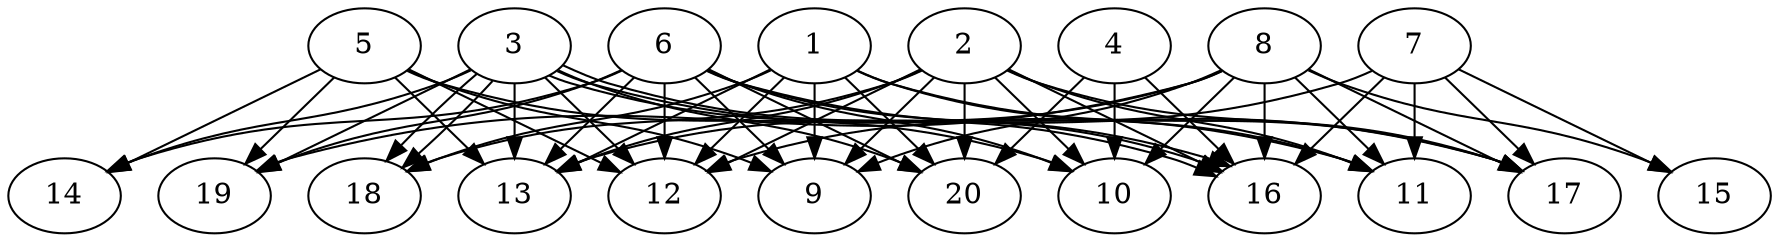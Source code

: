 // DAG automatically generated by daggen at Thu Oct  3 13:58:43 2019
// ./daggen --dot -n 20 --ccr 0.3 --fat 0.9 --regular 0.5 --density 0.9 --mindata 5242880 --maxdata 52428800 
digraph G {
  1 [size="74154667", alpha="0.12", expect_size="22246400"] 
  1 -> 9 [size ="22246400"]
  1 -> 11 [size ="22246400"]
  1 -> 12 [size ="22246400"]
  1 -> 13 [size ="22246400"]
  1 -> 17 [size ="22246400"]
  1 -> 18 [size ="22246400"]
  1 -> 20 [size ="22246400"]
  2 [size="62921387", alpha="0.12", expect_size="18876416"] 
  2 -> 9 [size ="18876416"]
  2 -> 10 [size ="18876416"]
  2 -> 11 [size ="18876416"]
  2 -> 12 [size ="18876416"]
  2 -> 13 [size ="18876416"]
  2 -> 16 [size ="18876416"]
  2 -> 17 [size ="18876416"]
  2 -> 18 [size ="18876416"]
  2 -> 20 [size ="18876416"]
  3 [size="38092800", alpha="0.19", expect_size="11427840"] 
  3 -> 11 [size ="11427840"]
  3 -> 12 [size ="11427840"]
  3 -> 13 [size ="11427840"]
  3 -> 14 [size ="11427840"]
  3 -> 16 [size ="11427840"]
  3 -> 16 [size ="11427840"]
  3 -> 18 [size ="11427840"]
  3 -> 18 [size ="11427840"]
  3 -> 19 [size ="11427840"]
  3 -> 20 [size ="11427840"]
  4 [size="121965227", alpha="0.14", expect_size="36589568"] 
  4 -> 10 [size ="36589568"]
  4 -> 16 [size ="36589568"]
  4 -> 20 [size ="36589568"]
  5 [size="99976533", alpha="0.13", expect_size="29992960"] 
  5 -> 9 [size ="29992960"]
  5 -> 10 [size ="29992960"]
  5 -> 12 [size ="29992960"]
  5 -> 13 [size ="29992960"]
  5 -> 14 [size ="29992960"]
  5 -> 19 [size ="29992960"]
  6 [size="146148693", alpha="0.00", expect_size="43844608"] 
  6 -> 9 [size ="43844608"]
  6 -> 10 [size ="43844608"]
  6 -> 12 [size ="43844608"]
  6 -> 13 [size ="43844608"]
  6 -> 14 [size ="43844608"]
  6 -> 16 [size ="43844608"]
  6 -> 17 [size ="43844608"]
  6 -> 19 [size ="43844608"]
  6 -> 20 [size ="43844608"]
  7 [size="157846187", alpha="0.08", expect_size="47353856"] 
  7 -> 11 [size ="47353856"]
  7 -> 12 [size ="47353856"]
  7 -> 15 [size ="47353856"]
  7 -> 16 [size ="47353856"]
  7 -> 17 [size ="47353856"]
  8 [size="114841600", alpha="0.02", expect_size="34452480"] 
  8 -> 9 [size ="34452480"]
  8 -> 10 [size ="34452480"]
  8 -> 11 [size ="34452480"]
  8 -> 13 [size ="34452480"]
  8 -> 15 [size ="34452480"]
  8 -> 16 [size ="34452480"]
  8 -> 17 [size ="34452480"]
  8 -> 19 [size ="34452480"]
  9 [size="95703040", alpha="0.06", expect_size="28710912"] 
  10 [size="162017280", alpha="0.07", expect_size="48605184"] 
  11 [size="147599360", alpha="0.10", expect_size="44279808"] 
  12 [size="81524053", alpha="0.14", expect_size="24457216"] 
  13 [size="17790293", alpha="0.01", expect_size="5337088"] 
  14 [size="164290560", alpha="0.08", expect_size="49287168"] 
  15 [size="114657280", alpha="0.15", expect_size="34397184"] 
  16 [size="60467200", alpha="0.05", expect_size="18140160"] 
  17 [size="64078507", alpha="0.06", expect_size="19223552"] 
  18 [size="130314240", alpha="0.10", expect_size="39094272"] 
  19 [size="143240533", alpha="0.16", expect_size="42972160"] 
  20 [size="29801813", alpha="0.18", expect_size="8940544"] 
}

